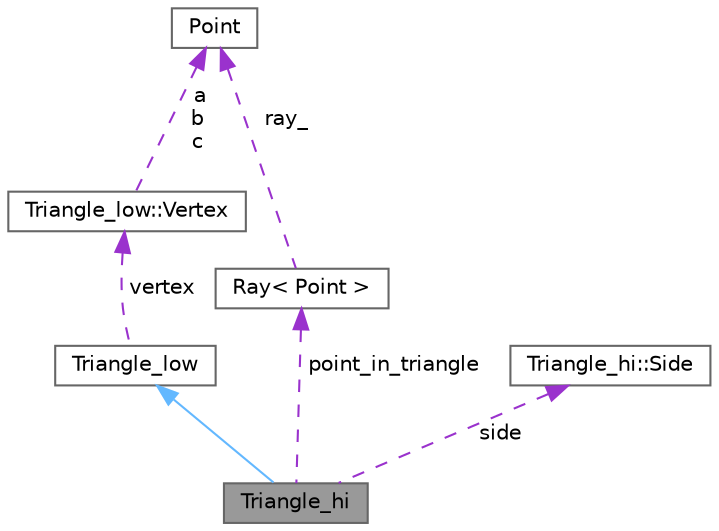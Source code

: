 digraph "Triangle_hi"
{
 // LATEX_PDF_SIZE
  bgcolor="transparent";
  edge [fontname=Helvetica,fontsize=10,labelfontname=Helvetica,labelfontsize=10];
  node [fontname=Helvetica,fontsize=10,shape=box,height=0.2,width=0.4];
  Node1 [label="Triangle_hi",height=0.2,width=0.4,color="gray40", fillcolor="grey60", style="filled", fontcolor="black",tooltip=" "];
  Node2 -> Node1 [dir="back",color="steelblue1",style="solid"];
  Node2 [label="Triangle_low",height=0.2,width=0.4,color="gray40", fillcolor="white", style="filled",URL="$class_triangle__low.html",tooltip="!! Dot => Point"];
  Node3 -> Node2 [dir="back",color="darkorchid3",style="dashed",label=" vertex" ];
  Node3 [label="Triangle_low::Vertex",height=0.2,width=0.4,color="gray40", fillcolor="white", style="filled",URL="$struct_triangle__low_1_1_vertex.html",tooltip=" "];
  Node4 -> Node3 [dir="back",color="darkorchid3",style="dashed",label=" a\nb\nc" ];
  Node4 [label="Point",height=0.2,width=0.4,color="gray40", fillcolor="white", style="filled",URL="$struct_point.html",tooltip=" "];
  Node5 -> Node1 [dir="back",color="darkorchid3",style="dashed",label=" side" ];
  Node5 [label="Triangle_hi::Side",height=0.2,width=0.4,color="gray40", fillcolor="white", style="filled",URL="$struct_triangle__hi_1_1_side.html",tooltip=" "];
  Node6 -> Node1 [dir="back",color="darkorchid3",style="dashed",label=" point_in_triangle" ];
  Node6 [label="Ray\< Point \>",height=0.2,width=0.4,color="gray40", fillcolor="white", style="filled",URL="$class_ray.html",tooltip=" "];
  Node4 -> Node6 [dir="back",color="darkorchid3",style="dashed",label=" ray_" ];
}
